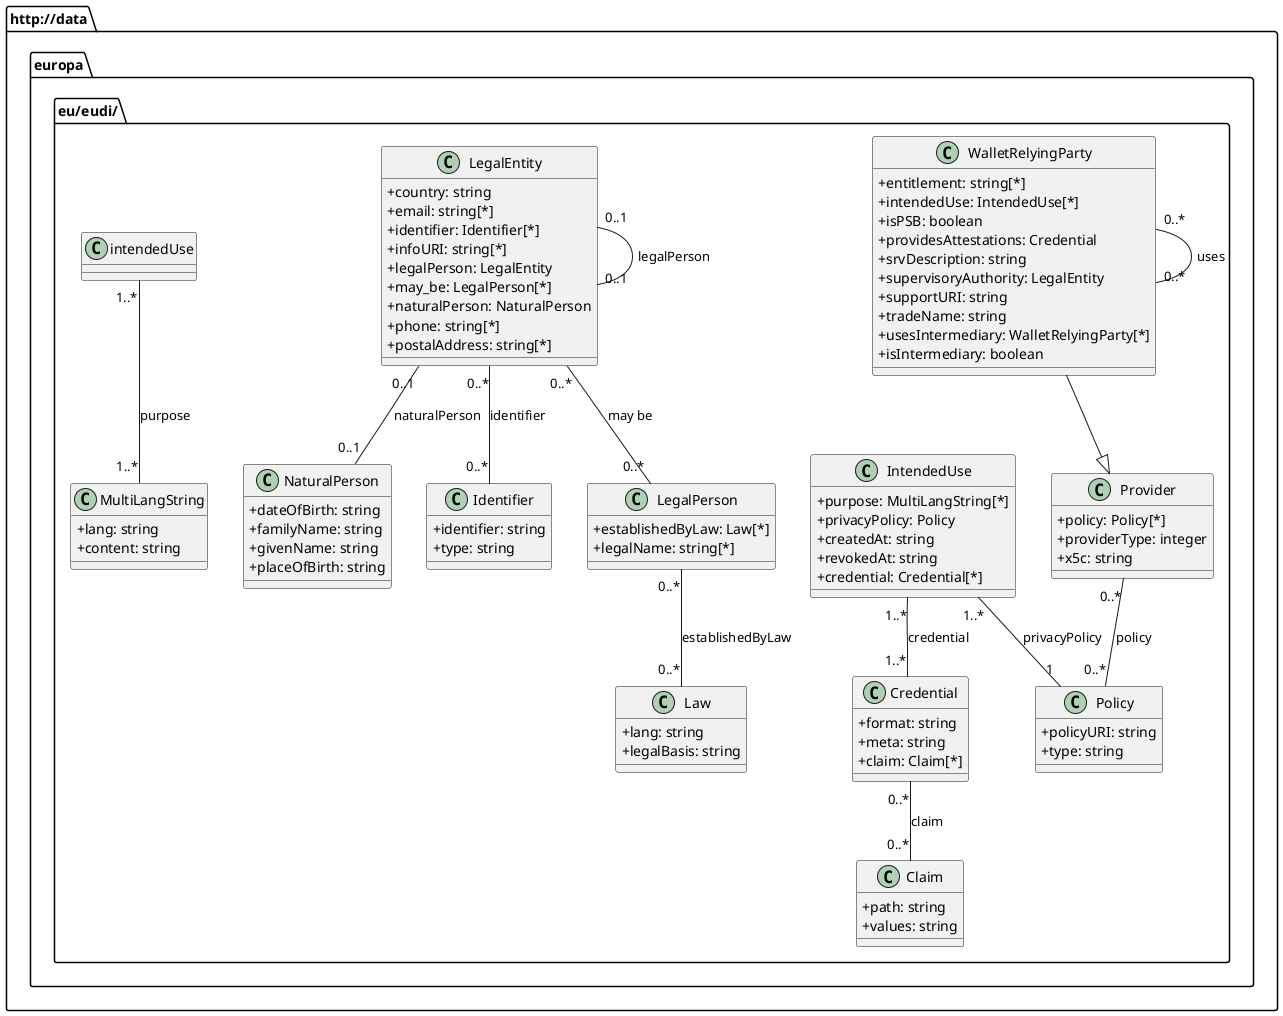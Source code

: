 @startuml
skinparam classAttributeIconSize 0
skinparam classStereotypeFontSize 8

package "http://data.europa.eu/eudi/" {
  class WalletRelyingParty {
    + entitlement: string[*]
    + intendedUse: IntendedUse[*]
    + isPSB: boolean
    + providesAttestations: Credential
    + srvDescription: string
    + supervisoryAuthority: LegalEntity
    + supportURI: string
    + tradeName: string
    + usesIntermediary: WalletRelyingParty[*]
    + isIntermediary: boolean
  }
  WalletRelyingParty --|> Provider

  class Provider {
    + policy: Policy[*]
    + providerType: integer
    + x5c: string
  }

  class Policy {
    + policyURI: string
    + type: string
  }

  class IntendedUse {
    + purpose: MultiLangString[*]
    + privacyPolicy: Policy
    + createdAt: string
    + revokedAt: string
    + credential: Credential[*]
  }

  class Credential {
    + format: string
    + meta: string
    + claim: Claim[*]
  }

  class Claim {
    + path: string
    + values: string
  }

  class LegalEntity {
    + country: string
    + email: string[*]
    + identifier: Identifier[*]
    + infoURI: string[*]
    + legalPerson: LegalEntity
    + may_be: LegalPerson[*]
    + naturalPerson: NaturalPerson
    + phone: string[*]
    + postalAddress: string[*]
  }

  class Identifier {
    + identifier: string
    + type: string
  }

  class LegalPerson {
    + establishedByLaw: Law[*]
    + legalName: string[*]
  }

  class Law {
    + lang: string
    + legalBasis: string
  }
  
  class MultiLangString {
    + lang: string
    + content: string
  }

  class NaturalPerson {
    + dateOfBirth: string
    + familyName: string
    + givenName: string
    + placeOfBirth: string
  }

  WalletRelyingParty "0..*" -- "0..*" WalletRelyingParty : uses
  intendedUse "1..*" -- "1..*" MultiLangString : purpose
  IntendedUse "1..*" -- "1" Policy : privacyPolicy
  IntendedUse "1..*" -- "1..*" Credential : credential
  Credential "0..*" -- "0..*" Claim : claim
  LegalEntity "0..1" -- "0..1" LegalEntity : legalPerson
  LegalEntity "0..*" -- "0..*" Identifier : identifier
  LegalEntity "0..*" -- "0..*" LegalPerson : may be
  LegalEntity "0..1" -- "0..1" NaturalPerson : naturalPerson
  LegalPerson "0..*" -- "0..*" Law : establishedByLaw
  Provider "0..*" -- "0..*" Policy : policy
}
@enduml